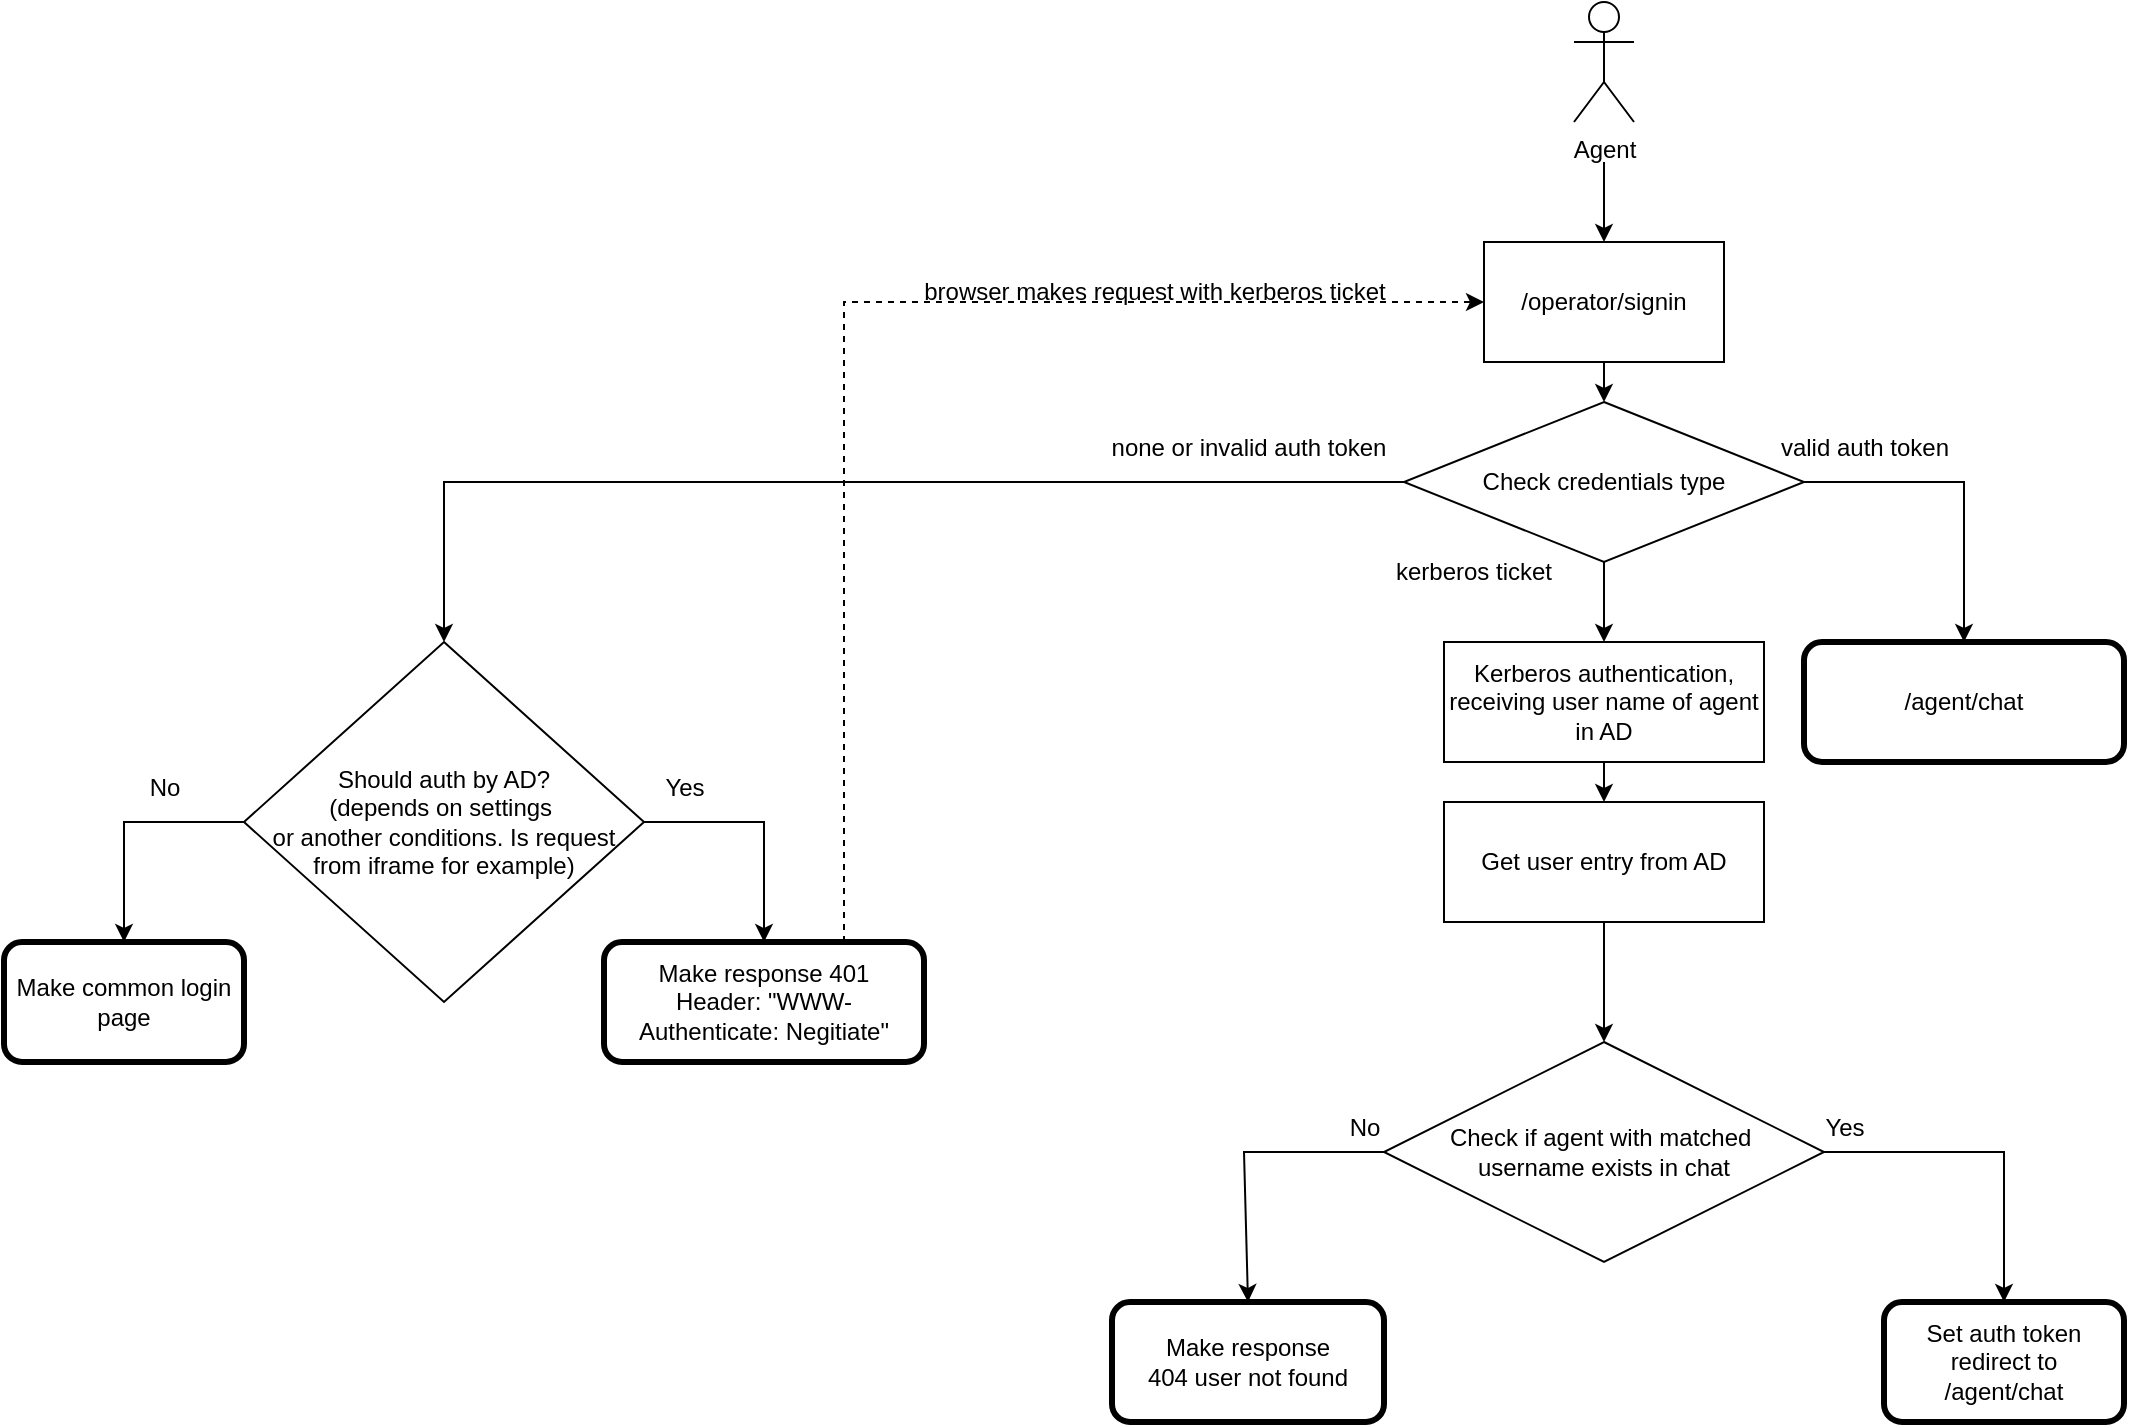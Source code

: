 <mxfile version="21.7.5" type="github">
  <diagram name="Страница — 1" id="LRi8mz9Ac1vkAMCG92qE">
    <mxGraphModel dx="2189" dy="729" grid="1" gridSize="10" guides="1" tooltips="1" connect="1" arrows="1" fold="1" page="1" pageScale="1" pageWidth="827" pageHeight="1169" math="0" shadow="0">
      <root>
        <mxCell id="0" />
        <mxCell id="1" parent="0" />
        <mxCell id="psM9mYJrSWVJbTP8HbJ--1" value="Agent" style="shape=umlActor;verticalLabelPosition=bottom;verticalAlign=top;html=1;outlineConnect=0;" parent="1" vertex="1">
          <mxGeometry x="525" y="170" width="30" height="60" as="geometry" />
        </mxCell>
        <mxCell id="psM9mYJrSWVJbTP8HbJ--13" value="" style="endArrow=classic;html=1;rounded=0;entryX=0.5;entryY=1;entryDx=0;entryDy=0;" parent="1" target="psM9mYJrSWVJbTP8HbJ--14" edge="1">
          <mxGeometry width="50" height="50" relative="1" as="geometry">
            <mxPoint x="540" y="250" as="sourcePoint" />
            <mxPoint x="540" y="330" as="targetPoint" />
          </mxGeometry>
        </mxCell>
        <mxCell id="psM9mYJrSWVJbTP8HbJ--14" value="/operator/signin" style="rounded=0;whiteSpace=wrap;html=1;direction=west;" parent="1" vertex="1">
          <mxGeometry x="480" y="290" width="120" height="60" as="geometry" />
        </mxCell>
        <mxCell id="psM9mYJrSWVJbTP8HbJ--15" value="" style="endArrow=classic;html=1;rounded=0;exitX=0.5;exitY=0;exitDx=0;exitDy=0;" parent="1" source="psM9mYJrSWVJbTP8HbJ--14" target="psM9mYJrSWVJbTP8HbJ--16" edge="1">
          <mxGeometry width="50" height="50" relative="1" as="geometry">
            <mxPoint x="560" y="440" as="sourcePoint" />
            <mxPoint x="540" y="400" as="targetPoint" />
          </mxGeometry>
        </mxCell>
        <mxCell id="psM9mYJrSWVJbTP8HbJ--16" value="Check credentials type" style="rhombus;whiteSpace=wrap;html=1;" parent="1" vertex="1">
          <mxGeometry x="440" y="370" width="200" height="80" as="geometry" />
        </mxCell>
        <mxCell id="psM9mYJrSWVJbTP8HbJ--17" value="" style="endArrow=classic;html=1;rounded=0;exitX=1;exitY=0.5;exitDx=0;exitDy=0;entryX=0.5;entryY=0;entryDx=0;entryDy=0;" parent="1" source="psM9mYJrSWVJbTP8HbJ--16" target="psM9mYJrSWVJbTP8HbJ--21" edge="1">
          <mxGeometry width="50" height="50" relative="1" as="geometry">
            <mxPoint x="510" y="490" as="sourcePoint" />
            <mxPoint x="720" y="490" as="targetPoint" />
            <Array as="points">
              <mxPoint x="720" y="410" />
            </Array>
          </mxGeometry>
        </mxCell>
        <mxCell id="psM9mYJrSWVJbTP8HbJ--18" value="valid auth token" style="text;html=1;align=center;verticalAlign=middle;resizable=0;points=[];autosize=1;strokeColor=none;fillColor=none;" parent="1" vertex="1">
          <mxGeometry x="615" y="378" width="110" height="30" as="geometry" />
        </mxCell>
        <mxCell id="psM9mYJrSWVJbTP8HbJ--19" value="kerberos ticket" style="text;html=1;strokeColor=none;fillColor=none;align=center;verticalAlign=middle;whiteSpace=wrap;rounded=0;" parent="1" vertex="1">
          <mxGeometry x="425" y="440" width="100" height="30" as="geometry" />
        </mxCell>
        <mxCell id="psM9mYJrSWVJbTP8HbJ--20" value="" style="endArrow=classic;html=1;rounded=0;exitX=0.5;exitY=1;exitDx=0;exitDy=0;entryX=0.5;entryY=0;entryDx=0;entryDy=0;" parent="1" source="psM9mYJrSWVJbTP8HbJ--16" target="psM9mYJrSWVJbTP8HbJ--22" edge="1">
          <mxGeometry width="50" height="50" relative="1" as="geometry">
            <mxPoint x="510" y="490" as="sourcePoint" />
            <mxPoint x="360" y="490" as="targetPoint" />
            <Array as="points">
              <mxPoint x="540" y="490" />
            </Array>
          </mxGeometry>
        </mxCell>
        <mxCell id="psM9mYJrSWVJbTP8HbJ--21" value="/agent/chat" style="rounded=1;whiteSpace=wrap;html=1;strokeWidth=3;" parent="1" vertex="1">
          <mxGeometry x="640" y="490" width="160" height="60" as="geometry" />
        </mxCell>
        <mxCell id="psM9mYJrSWVJbTP8HbJ--22" value="Kerberos authentication, receiving user name of agent in AD" style="rounded=0;whiteSpace=wrap;html=1;" parent="1" vertex="1">
          <mxGeometry x="460" y="490" width="160" height="60" as="geometry" />
        </mxCell>
        <mxCell id="psM9mYJrSWVJbTP8HbJ--23" value="" style="endArrow=classic;html=1;rounded=0;exitX=0;exitY=0.5;exitDx=0;exitDy=0;entryX=0.5;entryY=0;entryDx=0;entryDy=0;" parent="1" source="psM9mYJrSWVJbTP8HbJ--16" target="gt-WQw3Nh-cEq1LzWPTQ-8" edge="1">
          <mxGeometry width="50" height="50" relative="1" as="geometry">
            <mxPoint x="310" y="490" as="sourcePoint" />
            <mxPoint x="-40" y="470" as="targetPoint" />
            <Array as="points">
              <mxPoint x="-40" y="410" />
            </Array>
          </mxGeometry>
        </mxCell>
        <mxCell id="psM9mYJrSWVJbTP8HbJ--24" value="none or invalid auth token" style="text;html=1;align=center;verticalAlign=middle;resizable=0;points=[];autosize=1;strokeColor=none;fillColor=none;" parent="1" vertex="1">
          <mxGeometry x="282" y="378" width="160" height="30" as="geometry" />
        </mxCell>
        <mxCell id="psM9mYJrSWVJbTP8HbJ--32" value="" style="endArrow=classic;html=1;rounded=0;dashed=1;entryX=1;entryY=0.5;entryDx=0;entryDy=0;exitX=0.75;exitY=0;exitDx=0;exitDy=0;" parent="1" source="gt-WQw3Nh-cEq1LzWPTQ-13" target="psM9mYJrSWVJbTP8HbJ--14" edge="1">
          <mxGeometry width="50" height="50" relative="1" as="geometry">
            <mxPoint x="160" y="570" as="sourcePoint" />
            <mxPoint x="170" y="320" as="targetPoint" />
            <Array as="points">
              <mxPoint x="160" y="320" />
            </Array>
          </mxGeometry>
        </mxCell>
        <mxCell id="psM9mYJrSWVJbTP8HbJ--33" value="browser makes request with kerberos ticket" style="text;html=1;align=center;verticalAlign=middle;resizable=0;points=[];autosize=1;strokeColor=none;fillColor=none;" parent="1" vertex="1">
          <mxGeometry x="190" y="300" width="250" height="30" as="geometry" />
        </mxCell>
        <mxCell id="psM9mYJrSWVJbTP8HbJ--34" value="" style="endArrow=classic;html=1;rounded=0;exitX=0.5;exitY=1;exitDx=0;exitDy=0;entryX=0.5;entryY=0;entryDx=0;entryDy=0;" parent="1" source="psM9mYJrSWVJbTP8HbJ--22" target="psM9mYJrSWVJbTP8HbJ--35" edge="1">
          <mxGeometry width="50" height="50" relative="1" as="geometry">
            <mxPoint x="540" y="640" as="sourcePoint" />
            <mxPoint x="540" y="610" as="targetPoint" />
          </mxGeometry>
        </mxCell>
        <mxCell id="psM9mYJrSWVJbTP8HbJ--35" value="Get user entry from AD" style="rounded=0;whiteSpace=wrap;html=1;" parent="1" vertex="1">
          <mxGeometry x="460" y="570" width="160" height="60" as="geometry" />
        </mxCell>
        <mxCell id="psM9mYJrSWVJbTP8HbJ--36" value="" style="endArrow=classic;html=1;rounded=0;exitX=0.5;exitY=1;exitDx=0;exitDy=0;" parent="1" source="psM9mYJrSWVJbTP8HbJ--35" target="psM9mYJrSWVJbTP8HbJ--37" edge="1">
          <mxGeometry width="50" height="50" relative="1" as="geometry">
            <mxPoint x="560" y="760" as="sourcePoint" />
            <mxPoint x="540" y="660" as="targetPoint" />
          </mxGeometry>
        </mxCell>
        <mxCell id="psM9mYJrSWVJbTP8HbJ--37" value="&lt;div&gt;Check if agent with matched&amp;nbsp;&lt;/div&gt;&lt;div&gt;username exists in chat&lt;/div&gt;" style="rhombus;whiteSpace=wrap;html=1;" parent="1" vertex="1">
          <mxGeometry x="430" y="690" width="220" height="110" as="geometry" />
        </mxCell>
        <mxCell id="psM9mYJrSWVJbTP8HbJ--38" value="" style="endArrow=classic;html=1;rounded=0;exitX=0;exitY=0.5;exitDx=0;exitDy=0;entryX=0.5;entryY=0;entryDx=0;entryDy=0;" parent="1" source="psM9mYJrSWVJbTP8HbJ--37" target="psM9mYJrSWVJbTP8HbJ--39" edge="1">
          <mxGeometry width="50" height="50" relative="1" as="geometry">
            <mxPoint x="390" y="620" as="sourcePoint" />
            <mxPoint x="360" y="820" as="targetPoint" />
            <Array as="points">
              <mxPoint x="360" y="745" />
            </Array>
          </mxGeometry>
        </mxCell>
        <mxCell id="psM9mYJrSWVJbTP8HbJ--39" value="&lt;div&gt;Make response&lt;/div&gt;&lt;div&gt;404 user not found&lt;/div&gt;" style="rounded=1;whiteSpace=wrap;html=1;strokeWidth=3;" parent="1" vertex="1">
          <mxGeometry x="294" y="820" width="136" height="60" as="geometry" />
        </mxCell>
        <mxCell id="psM9mYJrSWVJbTP8HbJ--40" value="" style="endArrow=classic;html=1;rounded=0;exitX=1;exitY=0.5;exitDx=0;exitDy=0;" parent="1" source="psM9mYJrSWVJbTP8HbJ--37" edge="1">
          <mxGeometry width="50" height="50" relative="1" as="geometry">
            <mxPoint x="390" y="740" as="sourcePoint" />
            <mxPoint x="740" y="820" as="targetPoint" />
            <Array as="points">
              <mxPoint x="740" y="745" />
            </Array>
          </mxGeometry>
        </mxCell>
        <mxCell id="psM9mYJrSWVJbTP8HbJ--41" value="No" style="text;html=1;align=center;verticalAlign=middle;resizable=0;points=[];autosize=1;strokeColor=none;fillColor=none;" parent="1" vertex="1">
          <mxGeometry x="400" y="718" width="40" height="30" as="geometry" />
        </mxCell>
        <mxCell id="psM9mYJrSWVJbTP8HbJ--42" value="Yes" style="text;html=1;align=center;verticalAlign=middle;resizable=0;points=[];autosize=1;strokeColor=none;fillColor=none;" parent="1" vertex="1">
          <mxGeometry x="640" y="718" width="40" height="30" as="geometry" />
        </mxCell>
        <mxCell id="psM9mYJrSWVJbTP8HbJ--43" value="Set auth token redirect to&lt;br&gt;&lt;div&gt;/agent/chat&lt;/div&gt;" style="rounded=1;whiteSpace=wrap;html=1;strokeWidth=3;" parent="1" vertex="1">
          <mxGeometry x="680" y="820" width="120" height="60" as="geometry" />
        </mxCell>
        <mxCell id="gt-WQw3Nh-cEq1LzWPTQ-8" value="&lt;div&gt;Should auth by AD?&lt;/div&gt;&lt;div&gt;(depends on settings&amp;nbsp;&lt;/div&gt;&lt;div&gt;or another conditions. Is request from iframe for example)&lt;/div&gt;" style="rhombus;whiteSpace=wrap;html=1;" vertex="1" parent="1">
          <mxGeometry x="-140" y="490" width="200" height="180" as="geometry" />
        </mxCell>
        <mxCell id="gt-WQw3Nh-cEq1LzWPTQ-9" value="" style="endArrow=classic;html=1;rounded=0;exitX=1;exitY=0.5;exitDx=0;exitDy=0;" edge="1" parent="1" source="gt-WQw3Nh-cEq1LzWPTQ-8">
          <mxGeometry width="50" height="50" relative="1" as="geometry">
            <mxPoint x="60" y="620" as="sourcePoint" />
            <mxPoint x="120" y="640" as="targetPoint" />
            <Array as="points">
              <mxPoint x="120" y="580" />
            </Array>
          </mxGeometry>
        </mxCell>
        <mxCell id="gt-WQw3Nh-cEq1LzWPTQ-10" value="" style="endArrow=classic;html=1;rounded=0;" edge="1" parent="1" source="gt-WQw3Nh-cEq1LzWPTQ-8">
          <mxGeometry width="50" height="50" relative="1" as="geometry">
            <mxPoint x="60" y="620" as="sourcePoint" />
            <mxPoint x="-200" y="640" as="targetPoint" />
            <Array as="points">
              <mxPoint x="-200" y="580" />
            </Array>
          </mxGeometry>
        </mxCell>
        <mxCell id="gt-WQw3Nh-cEq1LzWPTQ-11" value="No" style="text;html=1;align=center;verticalAlign=middle;resizable=0;points=[];autosize=1;strokeColor=none;fillColor=none;" vertex="1" parent="1">
          <mxGeometry x="-200" y="548" width="40" height="30" as="geometry" />
        </mxCell>
        <mxCell id="gt-WQw3Nh-cEq1LzWPTQ-12" value="Make common login page" style="rounded=1;whiteSpace=wrap;html=1;strokeWidth=3;" vertex="1" parent="1">
          <mxGeometry x="-260" y="640" width="120" height="60" as="geometry" />
        </mxCell>
        <mxCell id="gt-WQw3Nh-cEq1LzWPTQ-13" value="&lt;div&gt;Make response 401&lt;/div&gt;&lt;div&gt;Header: &quot;WWW-Authenticate: Negitiate&quot;&lt;br&gt;&lt;/div&gt;" style="rounded=1;whiteSpace=wrap;html=1;glass=0;strokeWidth=3;" vertex="1" parent="1">
          <mxGeometry x="40" y="640" width="160" height="60" as="geometry" />
        </mxCell>
        <mxCell id="gt-WQw3Nh-cEq1LzWPTQ-14" value="Yes" style="text;html=1;align=center;verticalAlign=middle;resizable=0;points=[];autosize=1;strokeColor=none;fillColor=none;" vertex="1" parent="1">
          <mxGeometry x="60" y="548" width="40" height="30" as="geometry" />
        </mxCell>
      </root>
    </mxGraphModel>
  </diagram>
</mxfile>
